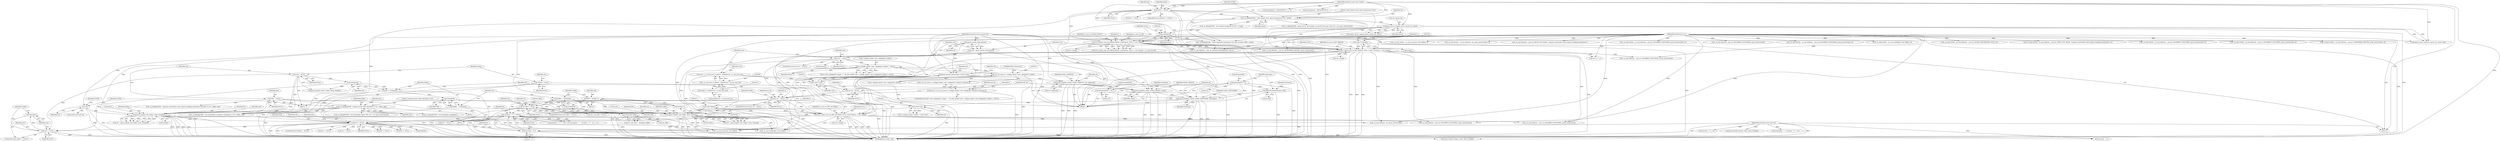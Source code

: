 digraph "0_jabberd2_8416ae54ecefa670534f27a31db71d048b9c7f16_0@API" {
"1000758" [label="(Call,free(out))"];
"1000755" [label="(Call,out != NULL)"];
"1000446" [label="(Call,strdup(out))"];
"1000144" [label="(Call,*out = NULL)"];
"1000599" [label="(Call,buf != NULL)"];
"1000590" [label="(Call,gsasl_step(sd, buf, buflen, &out, &outlen))"];
"1000561" [label="(Call,!sd)"];
"1000122" [label="(MethodParameterIn,Gsasl_session *sd)"];
"1000583" [label="(Call,_sx_debug(ZONE, \"response from client (decoded: %.*s)\", buflen, buf))"];
"1000140" [label="(Call,*buf = NULL)"];
"1000521" [label="(Call,gsasl_step(sd, buf, buflen, &out, &outlen))"];
"1000423" [label="(Call,(void *) sd)"];
"1000301" [label="(Call,gsasl_property_set(sd, GSASL_HOSTNAME, hostname))"];
"1000284" [label="(Call,gsasl_property_set(sd, GSASL_REALM, realm))"];
"1000278" [label="(Call,gsasl_property_set(sd, GSASL_SERVICE, ctx->appname))"];
"1000273" [label="(Call,gsasl_session_hook_set(sd, (void *) sctx))"];
"1000247" [label="(Call,gsasl_session_hook_get(sd))"];
"1000275" [label="(Call,(void *) sctx)"];
"1000255" [label="(Call,sctx = (_sx_sasl_sess_t) calloc(1, sizeof(struct _sx_sasl_sess_st)))"];
"1000257" [label="(Call,(_sx_sasl_sess_t) calloc(1, sizeof(struct _sx_sasl_sess_st)))"];
"1000259" [label="(Call,calloc(1, sizeof(struct _sx_sasl_sess_st)))"];
"1000148" [label="(Call,*realm = NULL)"];
"1000293" [label="(Call,gethostname(hostname, 256))"];
"1000288" [label="(Call,hostname[0] = '\0')"];
"1000296" [label="(Call,hostname[255] = '\0')"];
"1000450" [label="(Call,strlen(buf))"];
"1000444" [label="(Call,buf = strdup(out))"];
"1000480" [label="(Call,strlen(buf))"];
"1000474" [label="(Call,buf = strdup(\"\"))"];
"1000476" [label="(Call,strdup(\"\"))"];
"1000478" [label="(Call,buflen = strlen(buf))"];
"1000448" [label="(Call,buflen = strlen(buf))"];
"1000436" [label="(Call,(void **)&out)"];
"1000455" [label="(Call,strstr(in, \"<\") != NULL)"];
"1000456" [label="(Call,strstr(in, \"<\"))"];
"1000124" [label="(MethodParameterIn,const char *in)"];
"1000383" [label="(Call,ext_id[i] != NULL)"];
"1000395" [label="(Call,strdup(ext_id[i]))"];
"1000369" [label="(Call,ext_id != NULL)"];
"1000305" [label="(Call,ext_id = NULL)"];
"1000250" [label="(Call,sctx != NULL)"];
"1000245" [label="(Call,sctx = gsasl_session_hook_get(sd))"];
"1000234" [label="(Call,(ctx->cb)(sx_sasl_cb_GET_REALM, NULL, (void **) &realm, s, ctx->cbarg))"];
"1000181" [label="(Call,(ctx->cb)(sx_sasl_cb_CHECK_MECH, (void*)mech, NULL, s, ctx->cbarg))"];
"1000183" [label="(Call,(void*)mech)"];
"1000175" [label="(Call,gsasl_server_support_p(ctx->gsasl_ctx, mech))"];
"1000168" [label="(Call,_sx_debug(ZONE, \"auth request from client (mechanism=%s)\", mech))"];
"1000164" [label="(Call,mech != NULL)"];
"1000123" [label="(MethodParameterIn,const char *mech)"];
"1000120" [label="(MethodParameterIn,sx_t s)"];
"1000237" [label="(Call,(void **) &realm)"];
"1000349" [label="(Call,ext_id = ((_sx_ssl_conn_t) s->plugin_data[s->env->plugins[i]->index])->external_id)"];
"1000334" [label="(Call,s->plugin_data[s->env->plugins[i]->index] != NULL)"];
"1000352" [label="(Call,(_sx_ssl_conn_t) s->plugin_data[s->env->plugins[i]->index])"];
"1000433" [label="(Call,(ctx->cb)(sx_sasl_cb_GEN_AUTHZID, NULL, (void **)&out, s, ctx->cbarg))"];
"1000440" [label="(Identifier,s)"];
"1000680" [label="(Call,buf != NULL)"];
"1000175" [label="(Call,gsasl_server_support_p(ctx->gsasl_ctx, mech))"];
"1000188" [label="(Call,ctx->cbarg)"];
"1000249" [label="(ControlStructure,if (sctx != NULL))"];
"1000445" [label="(Identifier,buf)"];
"1000447" [label="(Identifier,out)"];
"1000349" [label="(Call,ext_id = ((_sx_ssl_conn_t) s->plugin_data[s->env->plugins[i]->index])->external_id)"];
"1000124" [label="(MethodParameterIn,const char *in)"];
"1000145" [label="(Identifier,out)"];
"1000166" [label="(Identifier,NULL)"];
"1000609" [label="(Call,_sx_debug(ZONE, \"sasl handshake completed\"))"];
"1000290" [label="(Identifier,hostname)"];
"1000530" [label="(Block,)"];
"1000585" [label="(Literal,\"response from client (decoded: %.*s)\")"];
"1000564" [label="(Call,_sx_debug(ZONE, \"response send before auth request enabling mechanism (decoded: %.*s)\", buflen, buf))"];
"1000735" [label="(Call,_sx_sasl_failure(s, _sasl_err_INCORRECT_ENCODING, gsasl_strerror(ret)))"];
"1000435" [label="(Identifier,NULL)"];
"1000464" [label="(Call,strstr(in, \"<\") - in)"];
"1000602" [label="(Call,free(buf))"];
"1000410" [label="(Identifier,ZONE)"];
"1000183" [label="(Call,(void*)mech)"];
"1000626" [label="(Call,_sx_nad_write(s, _sx_sasl_success(s, buf, buflen), 0))"];
"1000470" [label="(Block,)"];
"1000248" [label="(Identifier,sd)"];
"1000577" [label="(Call,buf != NULL)"];
"1000295" [label="(Literal,256)"];
"1000404" [label="(Identifier,ctx)"];
"1000247" [label="(Call,gsasl_session_hook_get(sd))"];
"1000513" [label="(Call,buf != NULL)"];
"1000583" [label="(Call,_sx_debug(ZONE, \"response from client (decoded: %.*s)\", buflen, buf))"];
"1000797" [label="(Call,_sx_nad_write(s, _sx_sasl_failure(s, out, gsasl_strerror(ret)), 0))"];
"1000590" [label="(Call,gsasl_step(sd, buf, buflen, &out, &outlen))"];
"1000423" [label="(Call,(void *) sd)"];
"1000354" [label="(Call,s->plugin_data[s->env->plugins[i]->index])"];
"1000742" [label="(Call,buf != NULL)"];
"1000310" [label="(Identifier,i)"];
"1000250" [label="(Call,sctx != NULL)"];
"1000718" [label="(Call,_sx_sasl_challenge(s, buf, buflen))"];
"1000601" [label="(Identifier,NULL)"];
"1000433" [label="(Call,(ctx->cb)(sx_sasl_cb_GEN_AUTHZID, NULL, (void **)&out, s, ctx->cbarg))"];
"1000560" [label="(ControlStructure,if(!sd))"];
"1000169" [label="(Identifier,ZONE)"];
"1000351" [label="(Call,((_sx_ssl_conn_t) s->plugin_data[s->env->plugins[i]->index])->external_id)"];
"1000606" [label="(Identifier,ret)"];
"1000561" [label="(Call,!sd)"];
"1000599" [label="(Call,buf != NULL)"];
"1000444" [label="(Call,buf = strdup(out))"];
"1000286" [label="(Identifier,GSASL_REALM)"];
"1000253" [label="(Call,free(sctx))"];
"1000335" [label="(Call,s->plugin_data[s->env->plugins[i]->index])"];
"1000588" [label="(Call,ret = gsasl_step(sd, buf, buflen, &out, &outlen))"];
"1000167" [label="(Block,)"];
"1000533" [label="(Call,gsasl_base64_from(in, inlen, &buf, &buflen))"];
"1000296" [label="(Call,hostname[255] = '\0')"];
"1000522" [label="(Identifier,sd)"];
"1000593" [label="(Identifier,buflen)"];
"1000805" [label="(MethodReturn,static void)"];
"1000565" [label="(Identifier,ZONE)"];
"1000176" [label="(Call,ctx->gsasl_ctx)"];
"1000383" [label="(Call,ext_id[i] != NULL)"];
"1000305" [label="(Call,ext_id = NULL)"];
"1000146" [label="(Identifier,NULL)"];
"1000289" [label="(Call,hostname[0])"];
"1000462" [label="(Identifier,in)"];
"1000524" [label="(Identifier,buflen)"];
"1000182" [label="(Identifier,sx_sasl_cb_CHECK_MECH)"];
"1000756" [label="(Identifier,out)"];
"1000475" [label="(Identifier,buf)"];
"1000755" [label="(Call,out != NULL)"];
"1000532" [label="(Identifier,ret)"];
"1000477" [label="(Literal,\"\")"];
"1000598" [label="(ControlStructure,if(buf != NULL))"];
"1000370" [label="(Identifier,ext_id)"];
"1000425" [label="(Identifier,sd)"];
"1000187" [label="(Identifier,s)"];
"1000278" [label="(Call,gsasl_property_set(sd, GSASL_SERVICE, ctx->appname))"];
"1000142" [label="(Identifier,NULL)"];
"1000126" [label="(Block,)"];
"1000120" [label="(MethodParameterIn,sx_t s)"];
"1000600" [label="(Identifier,buf)"];
"1000525" [label="(Call,&out)"];
"1000306" [label="(Identifier,ext_id)"];
"1000427" [label="(Call,strcmp(mech, \"ANONYMOUS\") == 0)"];
"1000521" [label="(Call,gsasl_step(sd, buf, buflen, &out, &outlen))"];
"1000520" [label="(Identifier,ret)"];
"1000382" [label="(ControlStructure,if (ext_id[i] != NULL))"];
"1000251" [label="(Identifier,sctx)"];
"1000448" [label="(Call,buflen = strlen(buf))"];
"1000307" [label="(Identifier,NULL)"];
"1000799" [label="(Call,_sx_sasl_failure(s, out, gsasl_strerror(ret)))"];
"1000527" [label="(Call,&outlen)"];
"1000298" [label="(Identifier,hostname)"];
"1000389" [label="(Call,ctx->ext_id[i] = strdup(ext_id[i]))"];
"1000254" [label="(Identifier,sctx)"];
"1000242" [label="(Call,ctx->cbarg)"];
"1000255" [label="(Call,sctx = (_sx_sasl_sess_t) calloc(1, sizeof(struct _sx_sasl_sess_st)))"];
"1000294" [label="(Identifier,hostname)"];
"1000409" [label="(Call,_sx_debug(ZONE, \"sasl context initialised for %d\", s->tag))"];
"1000122" [label="(MethodParameterIn,Gsasl_session *sd)"];
"1000158" [label="(Identifier,ctx)"];
"1000334" [label="(Call,s->plugin_data[s->env->plugins[i]->index] != NULL)"];
"1000304" [label="(Identifier,hostname)"];
"1000571" [label="(Call,_sx_sasl_failure(s, _sasl_err_MECH_TOO_WEAK, \"response send before auth request enabling mechanism\"))"];
"1000348" [label="(Identifier,NULL)"];
"1000207" [label="(Call,gsasl_server_start(ctx->gsasl_ctx, mech, &sd))"];
"1000301" [label="(Call,gsasl_property_set(sd, GSASL_HOSTNAME, hostname))"];
"1000628" [label="(Call,_sx_sasl_success(s, buf, buflen))"];
"1000292" [label="(Literal,'\0')"];
"1000697" [label="(Call,_sx_debug(ZONE, \"sasl handshake in progress (challenge: %.*s)\", outlen, out))"];
"1000733" [label="(Call,_sx_nad_write(s, _sx_sasl_failure(s, _sasl_err_INCORRECT_ENCODING, gsasl_strerror(ret)), 0))"];
"1000438" [label="(Call,&out)"];
"1000368" [label="(ControlStructure,if (ext_id != NULL))"];
"1000252" [label="(Identifier,NULL)"];
"1000165" [label="(Identifier,mech)"];
"1000586" [label="(Identifier,buflen)"];
"1000236" [label="(Identifier,NULL)"];
"1000123" [label="(MethodParameterIn,const char *mech)"];
"1000149" [label="(Identifier,realm)"];
"1000519" [label="(Call,ret = gsasl_step(sd, buf, buflen, &out, &outlen))"];
"1000367" [label="(FieldIdentifier,external_id)"];
"1000164" [label="(Call,mech != NULL)"];
"1000239" [label="(Call,&realm)"];
"1000476" [label="(Call,strdup(\"\"))"];
"1000235" [label="(Identifier,sx_sasl_cb_GET_REALM)"];
"1000174" [label="(Call,!gsasl_server_support_p(ctx->gsasl_ctx, mech))"];
"1000465" [label="(Call,strstr(in, \"<\"))"];
"1000553" [label="(Call,_sx_sasl_failure(s, _sasl_err_INCORRECT_ENCODING, gsasl_strerror(ret)))"];
"1000757" [label="(Identifier,NULL)"];
"1000375" [label="(Identifier,i)"];
"1000474" [label="(Call,buf = strdup(\"\"))"];
"1000589" [label="(Identifier,ret)"];
"1000280" [label="(Identifier,GSASL_SERVICE)"];
"1000171" [label="(Identifier,mech)"];
"1000237" [label="(Call,(void **) &realm)"];
"1000369" [label="(Call,ext_id != NULL)"];
"1000261" [label="(Call,sizeof(struct _sx_sasl_sess_st))"];
"1000219" [label="(Call,_sx_debug(ZONE, \"gsasl_server_start failed, no sasl for this conn; (%d): %s\", ret, gsasl_strerror(ret)))"];
"1000163" [label="(ControlStructure,if(mech != NULL))"];
"1000614" [label="(Call,gsasl_base64_to(out, outlen, &buf, &buflen))"];
"1000293" [label="(Call,gethostname(hostname, 256))"];
"1000504" [label="(Call,_sx_nad_write(s, _sx_sasl_failure(s, _sasl_err_INCORRECT_ENCODING, gsasl_strerror(ret)), 0))"];
"1000401" [label="(Call,ctx->ext_id[i] = NULL)"];
"1000506" [label="(Call,_sx_sasl_failure(s, _sasl_err_INCORRECT_ENCODING, gsasl_strerror(ret)))"];
"1000758" [label="(Call,free(out))"];
"1000260" [label="(Literal,1)"];
"1000454" [label="(Call,strstr(in, \"<\") != NULL && strncmp(in, \"=\", strstr(in, \"<\") - in ) == 0)"];
"1000387" [label="(Identifier,NULL)"];
"1000392" [label="(Identifier,ctx)"];
"1000256" [label="(Identifier,sctx)"];
"1000259" [label="(Call,calloc(1, sizeof(struct _sx_sasl_sess_st)))"];
"1000384" [label="(Call,ext_id[i])"];
"1000141" [label="(Identifier,buf)"];
"1000177" [label="(Identifier,ctx)"];
"1000241" [label="(Identifier,s)"];
"1000279" [label="(Identifier,sd)"];
"1000673" [label="(Call,_sx_sasl_failure(s, _sasl_err_INCORRECT_ENCODING, gsasl_strerror(ret)))"];
"1000761" [label="(Identifier,ZONE)"];
"1000446" [label="(Call,strdup(out))"];
"1000686" [label="(Call,out != NULL)"];
"1000415" [label="(Call,s->plugin_data[p->index] = (void *) sd)"];
"1000461" [label="(Call,strncmp(in, \"=\", strstr(in, \"<\") - in ))"];
"1000321" [label="(ControlStructure,if(s->env->plugins[i]->magic == SX_SSL_MAGIC && s->plugin_data[s->env->plugins[i]->index] != NULL))"];
"1000322" [label="(Call,s->env->plugins[i]->magic == SX_SSL_MAGIC && s->plugin_data[s->env->plugins[i]->index] != NULL)"];
"1000234" [label="(Call,(ctx->cb)(sx_sasl_cb_GET_REALM, NULL, (void **) &realm, s, ctx->cbarg))"];
"1000284" [label="(Call,gsasl_property_set(sd, GSASL_REALM, realm))"];
"1000140" [label="(Call,*buf = NULL)"];
"1000479" [label="(Identifier,buflen)"];
"1000148" [label="(Call,*realm = NULL)"];
"1000300" [label="(Literal,'\0')"];
"1000191" [label="(Identifier,sx_sasl_ret_OK)"];
"1000168" [label="(Call,_sx_debug(ZONE, \"auth request from client (mechanism=%s)\", mech))"];
"1000144" [label="(Call,*out = NULL)"];
"1000748" [label="(Call,out != NULL)"];
"1000523" [label="(Identifier,buf)"];
"1000441" [label="(Call,ctx->cbarg)"];
"1000193" [label="(Call,_sx_debug(ZONE, \"client requested mechanism (%s) that we didn't offer\", mech))"];
"1000596" [label="(Call,&outlen)"];
"1000287" [label="(Identifier,realm)"];
"1000759" [label="(Identifier,out)"];
"1000754" [label="(ControlStructure,if(out != NULL))"];
"1000436" [label="(Call,(void **)&out)"];
"1000185" [label="(Identifier,mech)"];
"1000179" [label="(Identifier,mech)"];
"1000716" [label="(Call,_sx_nad_write(s, _sx_sasl_challenge(s, buf, buflen), 0))"];
"1000263" [label="(Call,sctx->s = s)"];
"1000451" [label="(Identifier,buf)"];
"1000449" [label="(Identifier,buflen)"];
"1000245" [label="(Call,sctx = gsasl_session_hook_get(sd))"];
"1000197" [label="(Call,_sx_nad_write(s, _sx_sasl_failure(s, _sasl_err_INVALID_MECHANISM, NULL), 0))"];
"1000432" [label="(Block,)"];
"1000302" [label="(Identifier,sd)"];
"1000450" [label="(Call,strlen(buf))"];
"1000459" [label="(Identifier,NULL)"];
"1000180" [label="(Call,(ctx->cb)(sx_sasl_cb_CHECK_MECH, (void*)mech, NULL, s, ctx->cbarg) != sx_sasl_ret_OK)"];
"1000281" [label="(Call,ctx->appname)"];
"1000396" [label="(Call,ext_id[i])"];
"1000480" [label="(Call,strlen(buf))"];
"1000274" [label="(Identifier,sd)"];
"1000170" [label="(Literal,\"auth request from client (mechanism=%s)\")"];
"1000428" [label="(Call,strcmp(mech, \"ANONYMOUS\"))"];
"1000277" [label="(Identifier,sctx)"];
"1000456" [label="(Call,strstr(in, \"<\"))"];
"1000455" [label="(Call,strstr(in, \"<\") != NULL)"];
"1000481" [label="(Identifier,buf)"];
"1000591" [label="(Identifier,sd)"];
"1000181" [label="(Call,(ctx->cb)(sx_sasl_cb_CHECK_MECH, (void*)mech, NULL, s, ctx->cbarg))"];
"1000478" [label="(Call,buflen = strlen(buf))"];
"1000603" [label="(Identifier,buf)"];
"1000569" [label="(Call,_sx_nad_write(s, _sx_sasl_failure(s, _sasl_err_MECH_TOO_WEAK, \"response send before auth request enabling mechanism\"), 0))"];
"1000273" [label="(Call,gsasl_session_hook_set(sd, (void *) sctx))"];
"1000458" [label="(Literal,\"<\")"];
"1000371" [label="(Identifier,NULL)"];
"1000186" [label="(Identifier,NULL)"];
"1000350" [label="(Identifier,ext_id)"];
"1000457" [label="(Identifier,in)"];
"1000592" [label="(Identifier,buf)"];
"1000584" [label="(Identifier,ZONE)"];
"1000303" [label="(Identifier,GSASL_HOSTNAME)"];
"1000297" [label="(Call,hostname[255])"];
"1000199" [label="(Call,_sx_sasl_failure(s, _sasl_err_INVALID_MECHANISM, NULL))"];
"1000395" [label="(Call,strdup(ext_id[i]))"];
"1000671" [label="(Call,_sx_nad_write(s, _sx_sasl_failure(s, _sasl_err_INCORRECT_ENCODING, gsasl_strerror(ret)), 0))"];
"1000551" [label="(Call,_sx_nad_write(s, _sx_sasl_failure(s, _sasl_err_INCORRECT_ENCODING, gsasl_strerror(ret)), 0))"];
"1000486" [label="(Call,gsasl_base64_from(in, inlen, &buf, &buflen))"];
"1000257" [label="(Call,(_sx_sasl_sess_t) calloc(1, sizeof(struct _sx_sasl_sess_st)))"];
"1000227" [label="(Call,_sx_sasl_failure(s, _sasl_err_TEMPORARY_FAILURE, gsasl_strerror(ret)))"];
"1000760" [label="(Call,_sx_debug(ZONE, \"sasl handshake failed; (%d): %s\", ret, gsasl_strerror(ret)))"];
"1000352" [label="(Call,(_sx_ssl_conn_t) s->plugin_data[s->env->plugins[i]->index])"];
"1000594" [label="(Call,&out)"];
"1000562" [label="(Identifier,sd)"];
"1000150" [label="(Identifier,NULL)"];
"1000275" [label="(Call,(void *) sctx)"];
"1000587" [label="(Identifier,buf)"];
"1000285" [label="(Identifier,sd)"];
"1000434" [label="(Identifier,sx_sasl_cb_GEN_AUTHZID)"];
"1000265" [label="(Identifier,sctx)"];
"1000225" [label="(Call,_sx_nad_write(s, _sx_sasl_failure(s, _sasl_err_TEMPORARY_FAILURE, gsasl_strerror(ret)), 0))"];
"1000320" [label="(Identifier,i)"];
"1000246" [label="(Identifier,sctx)"];
"1000288" [label="(Call,hostname[0] = '\0')"];
"1000758" -> "1000754"  [label="AST: "];
"1000758" -> "1000759"  [label="CFG: "];
"1000759" -> "1000758"  [label="AST: "];
"1000761" -> "1000758"  [label="CFG: "];
"1000755" -> "1000758"  [label="DDG: "];
"1000755" -> "1000754"  [label="AST: "];
"1000755" -> "1000757"  [label="CFG: "];
"1000756" -> "1000755"  [label="AST: "];
"1000757" -> "1000755"  [label="AST: "];
"1000759" -> "1000755"  [label="CFG: "];
"1000761" -> "1000755"  [label="CFG: "];
"1000755" -> "1000805"  [label="DDG: "];
"1000755" -> "1000805"  [label="DDG: "];
"1000446" -> "1000755"  [label="DDG: "];
"1000144" -> "1000755"  [label="DDG: "];
"1000599" -> "1000755"  [label="DDG: "];
"1000446" -> "1000444"  [label="AST: "];
"1000446" -> "1000447"  [label="CFG: "];
"1000447" -> "1000446"  [label="AST: "];
"1000444" -> "1000446"  [label="CFG: "];
"1000446" -> "1000444"  [label="DDG: "];
"1000144" -> "1000446"  [label="DDG: "];
"1000446" -> "1000614"  [label="DDG: "];
"1000446" -> "1000697"  [label="DDG: "];
"1000144" -> "1000126"  [label="AST: "];
"1000144" -> "1000146"  [label="CFG: "];
"1000145" -> "1000144"  [label="AST: "];
"1000146" -> "1000144"  [label="AST: "];
"1000149" -> "1000144"  [label="CFG: "];
"1000144" -> "1000805"  [label="DDG: "];
"1000144" -> "1000614"  [label="DDG: "];
"1000144" -> "1000697"  [label="DDG: "];
"1000599" -> "1000598"  [label="AST: "];
"1000599" -> "1000601"  [label="CFG: "];
"1000600" -> "1000599"  [label="AST: "];
"1000601" -> "1000599"  [label="AST: "];
"1000603" -> "1000599"  [label="CFG: "];
"1000606" -> "1000599"  [label="CFG: "];
"1000599" -> "1000805"  [label="DDG: "];
"1000599" -> "1000805"  [label="DDG: "];
"1000590" -> "1000599"  [label="DDG: "];
"1000521" -> "1000599"  [label="DDG: "];
"1000455" -> "1000599"  [label="DDG: "];
"1000164" -> "1000599"  [label="DDG: "];
"1000433" -> "1000599"  [label="DDG: "];
"1000599" -> "1000602"  [label="DDG: "];
"1000599" -> "1000628"  [label="DDG: "];
"1000599" -> "1000680"  [label="DDG: "];
"1000599" -> "1000680"  [label="DDG: "];
"1000599" -> "1000686"  [label="DDG: "];
"1000599" -> "1000718"  [label="DDG: "];
"1000599" -> "1000742"  [label="DDG: "];
"1000599" -> "1000742"  [label="DDG: "];
"1000599" -> "1000748"  [label="DDG: "];
"1000590" -> "1000588"  [label="AST: "];
"1000590" -> "1000596"  [label="CFG: "];
"1000591" -> "1000590"  [label="AST: "];
"1000592" -> "1000590"  [label="AST: "];
"1000593" -> "1000590"  [label="AST: "];
"1000594" -> "1000590"  [label="AST: "];
"1000596" -> "1000590"  [label="AST: "];
"1000588" -> "1000590"  [label="CFG: "];
"1000590" -> "1000805"  [label="DDG: "];
"1000590" -> "1000805"  [label="DDG: "];
"1000590" -> "1000805"  [label="DDG: "];
"1000590" -> "1000805"  [label="DDG: "];
"1000590" -> "1000588"  [label="DDG: "];
"1000590" -> "1000588"  [label="DDG: "];
"1000590" -> "1000588"  [label="DDG: "];
"1000590" -> "1000588"  [label="DDG: "];
"1000590" -> "1000588"  [label="DDG: "];
"1000561" -> "1000590"  [label="DDG: "];
"1000122" -> "1000590"  [label="DDG: "];
"1000583" -> "1000590"  [label="DDG: "];
"1000583" -> "1000590"  [label="DDG: "];
"1000590" -> "1000628"  [label="DDG: "];
"1000590" -> "1000718"  [label="DDG: "];
"1000561" -> "1000560"  [label="AST: "];
"1000561" -> "1000562"  [label="CFG: "];
"1000562" -> "1000561"  [label="AST: "];
"1000565" -> "1000561"  [label="CFG: "];
"1000584" -> "1000561"  [label="CFG: "];
"1000561" -> "1000805"  [label="DDG: "];
"1000561" -> "1000805"  [label="DDG: "];
"1000122" -> "1000561"  [label="DDG: "];
"1000122" -> "1000119"  [label="AST: "];
"1000122" -> "1000805"  [label="DDG: "];
"1000122" -> "1000247"  [label="DDG: "];
"1000122" -> "1000273"  [label="DDG: "];
"1000122" -> "1000278"  [label="DDG: "];
"1000122" -> "1000284"  [label="DDG: "];
"1000122" -> "1000301"  [label="DDG: "];
"1000122" -> "1000423"  [label="DDG: "];
"1000122" -> "1000521"  [label="DDG: "];
"1000583" -> "1000530"  [label="AST: "];
"1000583" -> "1000587"  [label="CFG: "];
"1000584" -> "1000583"  [label="AST: "];
"1000585" -> "1000583"  [label="AST: "];
"1000586" -> "1000583"  [label="AST: "];
"1000587" -> "1000583"  [label="AST: "];
"1000589" -> "1000583"  [label="CFG: "];
"1000583" -> "1000805"  [label="DDG: "];
"1000140" -> "1000583"  [label="DDG: "];
"1000583" -> "1000609"  [label="DDG: "];
"1000583" -> "1000697"  [label="DDG: "];
"1000583" -> "1000760"  [label="DDG: "];
"1000140" -> "1000126"  [label="AST: "];
"1000140" -> "1000142"  [label="CFG: "];
"1000141" -> "1000140"  [label="AST: "];
"1000142" -> "1000140"  [label="AST: "];
"1000145" -> "1000140"  [label="CFG: "];
"1000140" -> "1000805"  [label="DDG: "];
"1000140" -> "1000513"  [label="DDG: "];
"1000140" -> "1000521"  [label="DDG: "];
"1000140" -> "1000564"  [label="DDG: "];
"1000521" -> "1000519"  [label="AST: "];
"1000521" -> "1000527"  [label="CFG: "];
"1000522" -> "1000521"  [label="AST: "];
"1000523" -> "1000521"  [label="AST: "];
"1000524" -> "1000521"  [label="AST: "];
"1000525" -> "1000521"  [label="AST: "];
"1000527" -> "1000521"  [label="AST: "];
"1000519" -> "1000521"  [label="CFG: "];
"1000521" -> "1000805"  [label="DDG: "];
"1000521" -> "1000805"  [label="DDG: "];
"1000521" -> "1000805"  [label="DDG: "];
"1000521" -> "1000805"  [label="DDG: "];
"1000521" -> "1000519"  [label="DDG: "];
"1000521" -> "1000519"  [label="DDG: "];
"1000521" -> "1000519"  [label="DDG: "];
"1000521" -> "1000519"  [label="DDG: "];
"1000521" -> "1000519"  [label="DDG: "];
"1000423" -> "1000521"  [label="DDG: "];
"1000450" -> "1000521"  [label="DDG: "];
"1000480" -> "1000521"  [label="DDG: "];
"1000478" -> "1000521"  [label="DDG: "];
"1000448" -> "1000521"  [label="DDG: "];
"1000436" -> "1000521"  [label="DDG: "];
"1000521" -> "1000628"  [label="DDG: "];
"1000521" -> "1000718"  [label="DDG: "];
"1000423" -> "1000415"  [label="AST: "];
"1000423" -> "1000425"  [label="CFG: "];
"1000424" -> "1000423"  [label="AST: "];
"1000425" -> "1000423"  [label="AST: "];
"1000415" -> "1000423"  [label="CFG: "];
"1000423" -> "1000805"  [label="DDG: "];
"1000423" -> "1000415"  [label="DDG: "];
"1000301" -> "1000423"  [label="DDG: "];
"1000301" -> "1000167"  [label="AST: "];
"1000301" -> "1000304"  [label="CFG: "];
"1000302" -> "1000301"  [label="AST: "];
"1000303" -> "1000301"  [label="AST: "];
"1000304" -> "1000301"  [label="AST: "];
"1000306" -> "1000301"  [label="CFG: "];
"1000301" -> "1000805"  [label="DDG: "];
"1000301" -> "1000805"  [label="DDG: "];
"1000301" -> "1000805"  [label="DDG: "];
"1000284" -> "1000301"  [label="DDG: "];
"1000293" -> "1000301"  [label="DDG: "];
"1000288" -> "1000301"  [label="DDG: "];
"1000296" -> "1000301"  [label="DDG: "];
"1000284" -> "1000167"  [label="AST: "];
"1000284" -> "1000287"  [label="CFG: "];
"1000285" -> "1000284"  [label="AST: "];
"1000286" -> "1000284"  [label="AST: "];
"1000287" -> "1000284"  [label="AST: "];
"1000290" -> "1000284"  [label="CFG: "];
"1000284" -> "1000805"  [label="DDG: "];
"1000284" -> "1000805"  [label="DDG: "];
"1000284" -> "1000805"  [label="DDG: "];
"1000278" -> "1000284"  [label="DDG: "];
"1000148" -> "1000284"  [label="DDG: "];
"1000278" -> "1000167"  [label="AST: "];
"1000278" -> "1000281"  [label="CFG: "];
"1000279" -> "1000278"  [label="AST: "];
"1000280" -> "1000278"  [label="AST: "];
"1000281" -> "1000278"  [label="AST: "];
"1000285" -> "1000278"  [label="CFG: "];
"1000278" -> "1000805"  [label="DDG: "];
"1000278" -> "1000805"  [label="DDG: "];
"1000278" -> "1000805"  [label="DDG: "];
"1000273" -> "1000278"  [label="DDG: "];
"1000273" -> "1000167"  [label="AST: "];
"1000273" -> "1000275"  [label="CFG: "];
"1000274" -> "1000273"  [label="AST: "];
"1000275" -> "1000273"  [label="AST: "];
"1000279" -> "1000273"  [label="CFG: "];
"1000273" -> "1000805"  [label="DDG: "];
"1000273" -> "1000805"  [label="DDG: "];
"1000247" -> "1000273"  [label="DDG: "];
"1000275" -> "1000273"  [label="DDG: "];
"1000247" -> "1000245"  [label="AST: "];
"1000247" -> "1000248"  [label="CFG: "];
"1000248" -> "1000247"  [label="AST: "];
"1000245" -> "1000247"  [label="CFG: "];
"1000247" -> "1000245"  [label="DDG: "];
"1000275" -> "1000277"  [label="CFG: "];
"1000276" -> "1000275"  [label="AST: "];
"1000277" -> "1000275"  [label="AST: "];
"1000275" -> "1000805"  [label="DDG: "];
"1000255" -> "1000275"  [label="DDG: "];
"1000255" -> "1000167"  [label="AST: "];
"1000255" -> "1000257"  [label="CFG: "];
"1000256" -> "1000255"  [label="AST: "];
"1000257" -> "1000255"  [label="AST: "];
"1000265" -> "1000255"  [label="CFG: "];
"1000255" -> "1000805"  [label="DDG: "];
"1000257" -> "1000255"  [label="DDG: "];
"1000257" -> "1000259"  [label="CFG: "];
"1000258" -> "1000257"  [label="AST: "];
"1000259" -> "1000257"  [label="AST: "];
"1000257" -> "1000805"  [label="DDG: "];
"1000259" -> "1000257"  [label="DDG: "];
"1000259" -> "1000261"  [label="CFG: "];
"1000260" -> "1000259"  [label="AST: "];
"1000261" -> "1000259"  [label="AST: "];
"1000148" -> "1000126"  [label="AST: "];
"1000148" -> "1000150"  [label="CFG: "];
"1000149" -> "1000148"  [label="AST: "];
"1000150" -> "1000148"  [label="AST: "];
"1000158" -> "1000148"  [label="CFG: "];
"1000148" -> "1000805"  [label="DDG: "];
"1000293" -> "1000167"  [label="AST: "];
"1000293" -> "1000295"  [label="CFG: "];
"1000294" -> "1000293"  [label="AST: "];
"1000295" -> "1000293"  [label="AST: "];
"1000298" -> "1000293"  [label="CFG: "];
"1000293" -> "1000805"  [label="DDG: "];
"1000288" -> "1000293"  [label="DDG: "];
"1000288" -> "1000167"  [label="AST: "];
"1000288" -> "1000292"  [label="CFG: "];
"1000289" -> "1000288"  [label="AST: "];
"1000292" -> "1000288"  [label="AST: "];
"1000294" -> "1000288"  [label="CFG: "];
"1000288" -> "1000805"  [label="DDG: "];
"1000296" -> "1000167"  [label="AST: "];
"1000296" -> "1000300"  [label="CFG: "];
"1000297" -> "1000296"  [label="AST: "];
"1000300" -> "1000296"  [label="AST: "];
"1000302" -> "1000296"  [label="CFG: "];
"1000296" -> "1000805"  [label="DDG: "];
"1000450" -> "1000448"  [label="AST: "];
"1000450" -> "1000451"  [label="CFG: "];
"1000451" -> "1000450"  [label="AST: "];
"1000448" -> "1000450"  [label="CFG: "];
"1000450" -> "1000448"  [label="DDG: "];
"1000444" -> "1000450"  [label="DDG: "];
"1000444" -> "1000432"  [label="AST: "];
"1000445" -> "1000444"  [label="AST: "];
"1000449" -> "1000444"  [label="CFG: "];
"1000444" -> "1000805"  [label="DDG: "];
"1000480" -> "1000478"  [label="AST: "];
"1000480" -> "1000481"  [label="CFG: "];
"1000481" -> "1000480"  [label="AST: "];
"1000478" -> "1000480"  [label="CFG: "];
"1000480" -> "1000478"  [label="DDG: "];
"1000474" -> "1000480"  [label="DDG: "];
"1000474" -> "1000470"  [label="AST: "];
"1000474" -> "1000476"  [label="CFG: "];
"1000475" -> "1000474"  [label="AST: "];
"1000476" -> "1000474"  [label="AST: "];
"1000479" -> "1000474"  [label="CFG: "];
"1000474" -> "1000805"  [label="DDG: "];
"1000476" -> "1000474"  [label="DDG: "];
"1000476" -> "1000477"  [label="CFG: "];
"1000477" -> "1000476"  [label="AST: "];
"1000478" -> "1000470"  [label="AST: "];
"1000479" -> "1000478"  [label="AST: "];
"1000520" -> "1000478"  [label="CFG: "];
"1000478" -> "1000805"  [label="DDG: "];
"1000448" -> "1000432"  [label="AST: "];
"1000449" -> "1000448"  [label="AST: "];
"1000520" -> "1000448"  [label="CFG: "];
"1000448" -> "1000805"  [label="DDG: "];
"1000436" -> "1000433"  [label="AST: "];
"1000436" -> "1000438"  [label="CFG: "];
"1000437" -> "1000436"  [label="AST: "];
"1000438" -> "1000436"  [label="AST: "];
"1000440" -> "1000436"  [label="CFG: "];
"1000436" -> "1000433"  [label="DDG: "];
"1000455" -> "1000454"  [label="AST: "];
"1000455" -> "1000459"  [label="CFG: "];
"1000456" -> "1000455"  [label="AST: "];
"1000459" -> "1000455"  [label="AST: "];
"1000462" -> "1000455"  [label="CFG: "];
"1000454" -> "1000455"  [label="CFG: "];
"1000455" -> "1000805"  [label="DDG: "];
"1000455" -> "1000454"  [label="DDG: "];
"1000455" -> "1000454"  [label="DDG: "];
"1000456" -> "1000455"  [label="DDG: "];
"1000456" -> "1000455"  [label="DDG: "];
"1000383" -> "1000455"  [label="DDG: "];
"1000369" -> "1000455"  [label="DDG: "];
"1000455" -> "1000513"  [label="DDG: "];
"1000456" -> "1000458"  [label="CFG: "];
"1000457" -> "1000456"  [label="AST: "];
"1000458" -> "1000456"  [label="AST: "];
"1000459" -> "1000456"  [label="CFG: "];
"1000456" -> "1000805"  [label="DDG: "];
"1000124" -> "1000456"  [label="DDG: "];
"1000456" -> "1000465"  [label="DDG: "];
"1000456" -> "1000486"  [label="DDG: "];
"1000124" -> "1000119"  [label="AST: "];
"1000124" -> "1000805"  [label="DDG: "];
"1000124" -> "1000461"  [label="DDG: "];
"1000124" -> "1000465"  [label="DDG: "];
"1000124" -> "1000464"  [label="DDG: "];
"1000124" -> "1000486"  [label="DDG: "];
"1000124" -> "1000533"  [label="DDG: "];
"1000383" -> "1000382"  [label="AST: "];
"1000383" -> "1000387"  [label="CFG: "];
"1000384" -> "1000383"  [label="AST: "];
"1000387" -> "1000383"  [label="AST: "];
"1000392" -> "1000383"  [label="CFG: "];
"1000404" -> "1000383"  [label="CFG: "];
"1000383" -> "1000805"  [label="DDG: "];
"1000383" -> "1000805"  [label="DDG: "];
"1000395" -> "1000383"  [label="DDG: "];
"1000369" -> "1000383"  [label="DDG: "];
"1000369" -> "1000383"  [label="DDG: "];
"1000383" -> "1000395"  [label="DDG: "];
"1000383" -> "1000401"  [label="DDG: "];
"1000383" -> "1000433"  [label="DDG: "];
"1000395" -> "1000389"  [label="AST: "];
"1000395" -> "1000396"  [label="CFG: "];
"1000396" -> "1000395"  [label="AST: "];
"1000389" -> "1000395"  [label="CFG: "];
"1000395" -> "1000805"  [label="DDG: "];
"1000395" -> "1000389"  [label="DDG: "];
"1000369" -> "1000395"  [label="DDG: "];
"1000369" -> "1000368"  [label="AST: "];
"1000369" -> "1000371"  [label="CFG: "];
"1000370" -> "1000369"  [label="AST: "];
"1000371" -> "1000369"  [label="AST: "];
"1000375" -> "1000369"  [label="CFG: "];
"1000410" -> "1000369"  [label="CFG: "];
"1000369" -> "1000805"  [label="DDG: "];
"1000369" -> "1000805"  [label="DDG: "];
"1000305" -> "1000369"  [label="DDG: "];
"1000349" -> "1000369"  [label="DDG: "];
"1000334" -> "1000369"  [label="DDG: "];
"1000250" -> "1000369"  [label="DDG: "];
"1000369" -> "1000433"  [label="DDG: "];
"1000305" -> "1000167"  [label="AST: "];
"1000305" -> "1000307"  [label="CFG: "];
"1000306" -> "1000305"  [label="AST: "];
"1000307" -> "1000305"  [label="AST: "];
"1000310" -> "1000305"  [label="CFG: "];
"1000250" -> "1000305"  [label="DDG: "];
"1000250" -> "1000249"  [label="AST: "];
"1000250" -> "1000252"  [label="CFG: "];
"1000251" -> "1000250"  [label="AST: "];
"1000252" -> "1000250"  [label="AST: "];
"1000254" -> "1000250"  [label="CFG: "];
"1000256" -> "1000250"  [label="CFG: "];
"1000250" -> "1000805"  [label="DDG: "];
"1000245" -> "1000250"  [label="DDG: "];
"1000234" -> "1000250"  [label="DDG: "];
"1000250" -> "1000253"  [label="DDG: "];
"1000250" -> "1000334"  [label="DDG: "];
"1000245" -> "1000167"  [label="AST: "];
"1000246" -> "1000245"  [label="AST: "];
"1000251" -> "1000245"  [label="CFG: "];
"1000245" -> "1000805"  [label="DDG: "];
"1000234" -> "1000167"  [label="AST: "];
"1000234" -> "1000242"  [label="CFG: "];
"1000235" -> "1000234"  [label="AST: "];
"1000236" -> "1000234"  [label="AST: "];
"1000237" -> "1000234"  [label="AST: "];
"1000241" -> "1000234"  [label="AST: "];
"1000242" -> "1000234"  [label="AST: "];
"1000246" -> "1000234"  [label="CFG: "];
"1000234" -> "1000805"  [label="DDG: "];
"1000234" -> "1000805"  [label="DDG: "];
"1000234" -> "1000805"  [label="DDG: "];
"1000234" -> "1000805"  [label="DDG: "];
"1000181" -> "1000234"  [label="DDG: "];
"1000181" -> "1000234"  [label="DDG: "];
"1000181" -> "1000234"  [label="DDG: "];
"1000164" -> "1000234"  [label="DDG: "];
"1000237" -> "1000234"  [label="DDG: "];
"1000120" -> "1000234"  [label="DDG: "];
"1000234" -> "1000263"  [label="DDG: "];
"1000234" -> "1000433"  [label="DDG: "];
"1000234" -> "1000433"  [label="DDG: "];
"1000234" -> "1000506"  [label="DDG: "];
"1000234" -> "1000628"  [label="DDG: "];
"1000234" -> "1000673"  [label="DDG: "];
"1000234" -> "1000718"  [label="DDG: "];
"1000234" -> "1000735"  [label="DDG: "];
"1000234" -> "1000799"  [label="DDG: "];
"1000181" -> "1000180"  [label="AST: "];
"1000181" -> "1000188"  [label="CFG: "];
"1000182" -> "1000181"  [label="AST: "];
"1000183" -> "1000181"  [label="AST: "];
"1000186" -> "1000181"  [label="AST: "];
"1000187" -> "1000181"  [label="AST: "];
"1000188" -> "1000181"  [label="AST: "];
"1000191" -> "1000181"  [label="CFG: "];
"1000181" -> "1000805"  [label="DDG: "];
"1000181" -> "1000805"  [label="DDG: "];
"1000181" -> "1000805"  [label="DDG: "];
"1000181" -> "1000805"  [label="DDG: "];
"1000181" -> "1000180"  [label="DDG: "];
"1000181" -> "1000180"  [label="DDG: "];
"1000181" -> "1000180"  [label="DDG: "];
"1000181" -> "1000180"  [label="DDG: "];
"1000181" -> "1000180"  [label="DDG: "];
"1000183" -> "1000181"  [label="DDG: "];
"1000164" -> "1000181"  [label="DDG: "];
"1000120" -> "1000181"  [label="DDG: "];
"1000181" -> "1000199"  [label="DDG: "];
"1000181" -> "1000199"  [label="DDG: "];
"1000181" -> "1000227"  [label="DDG: "];
"1000183" -> "1000185"  [label="CFG: "];
"1000184" -> "1000183"  [label="AST: "];
"1000185" -> "1000183"  [label="AST: "];
"1000186" -> "1000183"  [label="CFG: "];
"1000175" -> "1000183"  [label="DDG: "];
"1000123" -> "1000183"  [label="DDG: "];
"1000183" -> "1000193"  [label="DDG: "];
"1000183" -> "1000207"  [label="DDG: "];
"1000175" -> "1000174"  [label="AST: "];
"1000175" -> "1000179"  [label="CFG: "];
"1000176" -> "1000175"  [label="AST: "];
"1000179" -> "1000175"  [label="AST: "];
"1000174" -> "1000175"  [label="CFG: "];
"1000175" -> "1000805"  [label="DDG: "];
"1000175" -> "1000174"  [label="DDG: "];
"1000175" -> "1000174"  [label="DDG: "];
"1000168" -> "1000175"  [label="DDG: "];
"1000123" -> "1000175"  [label="DDG: "];
"1000175" -> "1000193"  [label="DDG: "];
"1000175" -> "1000207"  [label="DDG: "];
"1000175" -> "1000207"  [label="DDG: "];
"1000168" -> "1000167"  [label="AST: "];
"1000168" -> "1000171"  [label="CFG: "];
"1000169" -> "1000168"  [label="AST: "];
"1000170" -> "1000168"  [label="AST: "];
"1000171" -> "1000168"  [label="AST: "];
"1000177" -> "1000168"  [label="CFG: "];
"1000168" -> "1000805"  [label="DDG: "];
"1000164" -> "1000168"  [label="DDG: "];
"1000123" -> "1000168"  [label="DDG: "];
"1000168" -> "1000193"  [label="DDG: "];
"1000168" -> "1000219"  [label="DDG: "];
"1000168" -> "1000409"  [label="DDG: "];
"1000164" -> "1000163"  [label="AST: "];
"1000164" -> "1000166"  [label="CFG: "];
"1000165" -> "1000164"  [label="AST: "];
"1000166" -> "1000164"  [label="AST: "];
"1000169" -> "1000164"  [label="CFG: "];
"1000532" -> "1000164"  [label="CFG: "];
"1000164" -> "1000805"  [label="DDG: "];
"1000164" -> "1000805"  [label="DDG: "];
"1000164" -> "1000805"  [label="DDG: "];
"1000123" -> "1000164"  [label="DDG: "];
"1000164" -> "1000199"  [label="DDG: "];
"1000164" -> "1000577"  [label="DDG: "];
"1000123" -> "1000119"  [label="AST: "];
"1000123" -> "1000805"  [label="DDG: "];
"1000123" -> "1000193"  [label="DDG: "];
"1000123" -> "1000207"  [label="DDG: "];
"1000123" -> "1000427"  [label="DDG: "];
"1000123" -> "1000428"  [label="DDG: "];
"1000120" -> "1000119"  [label="AST: "];
"1000120" -> "1000805"  [label="DDG: "];
"1000120" -> "1000197"  [label="DDG: "];
"1000120" -> "1000199"  [label="DDG: "];
"1000120" -> "1000225"  [label="DDG: "];
"1000120" -> "1000227"  [label="DDG: "];
"1000120" -> "1000263"  [label="DDG: "];
"1000120" -> "1000433"  [label="DDG: "];
"1000120" -> "1000504"  [label="DDG: "];
"1000120" -> "1000506"  [label="DDG: "];
"1000120" -> "1000551"  [label="DDG: "];
"1000120" -> "1000553"  [label="DDG: "];
"1000120" -> "1000569"  [label="DDG: "];
"1000120" -> "1000571"  [label="DDG: "];
"1000120" -> "1000626"  [label="DDG: "];
"1000120" -> "1000628"  [label="DDG: "];
"1000120" -> "1000671"  [label="DDG: "];
"1000120" -> "1000673"  [label="DDG: "];
"1000120" -> "1000716"  [label="DDG: "];
"1000120" -> "1000718"  [label="DDG: "];
"1000120" -> "1000733"  [label="DDG: "];
"1000120" -> "1000735"  [label="DDG: "];
"1000120" -> "1000797"  [label="DDG: "];
"1000120" -> "1000799"  [label="DDG: "];
"1000237" -> "1000239"  [label="CFG: "];
"1000238" -> "1000237"  [label="AST: "];
"1000239" -> "1000237"  [label="AST: "];
"1000241" -> "1000237"  [label="CFG: "];
"1000237" -> "1000805"  [label="DDG: "];
"1000349" -> "1000321"  [label="AST: "];
"1000349" -> "1000351"  [label="CFG: "];
"1000350" -> "1000349"  [label="AST: "];
"1000351" -> "1000349"  [label="AST: "];
"1000320" -> "1000349"  [label="CFG: "];
"1000349" -> "1000805"  [label="DDG: "];
"1000334" -> "1000322"  [label="AST: "];
"1000334" -> "1000348"  [label="CFG: "];
"1000335" -> "1000334"  [label="AST: "];
"1000348" -> "1000334"  [label="AST: "];
"1000322" -> "1000334"  [label="CFG: "];
"1000334" -> "1000805"  [label="DDG: "];
"1000334" -> "1000322"  [label="DDG: "];
"1000334" -> "1000322"  [label="DDG: "];
"1000352" -> "1000334"  [label="DDG: "];
"1000334" -> "1000352"  [label="DDG: "];
"1000352" -> "1000351"  [label="AST: "];
"1000352" -> "1000354"  [label="CFG: "];
"1000353" -> "1000352"  [label="AST: "];
"1000354" -> "1000352"  [label="AST: "];
"1000367" -> "1000352"  [label="CFG: "];
"1000352" -> "1000805"  [label="DDG: "];
"1000433" -> "1000432"  [label="AST: "];
"1000433" -> "1000441"  [label="CFG: "];
"1000434" -> "1000433"  [label="AST: "];
"1000435" -> "1000433"  [label="AST: "];
"1000440" -> "1000433"  [label="AST: "];
"1000441" -> "1000433"  [label="AST: "];
"1000445" -> "1000433"  [label="CFG: "];
"1000433" -> "1000805"  [label="DDG: "];
"1000433" -> "1000805"  [label="DDG: "];
"1000433" -> "1000805"  [label="DDG: "];
"1000433" -> "1000805"  [label="DDG: "];
"1000433" -> "1000628"  [label="DDG: "];
"1000433" -> "1000673"  [label="DDG: "];
"1000433" -> "1000718"  [label="DDG: "];
"1000433" -> "1000735"  [label="DDG: "];
"1000433" -> "1000799"  [label="DDG: "];
}

